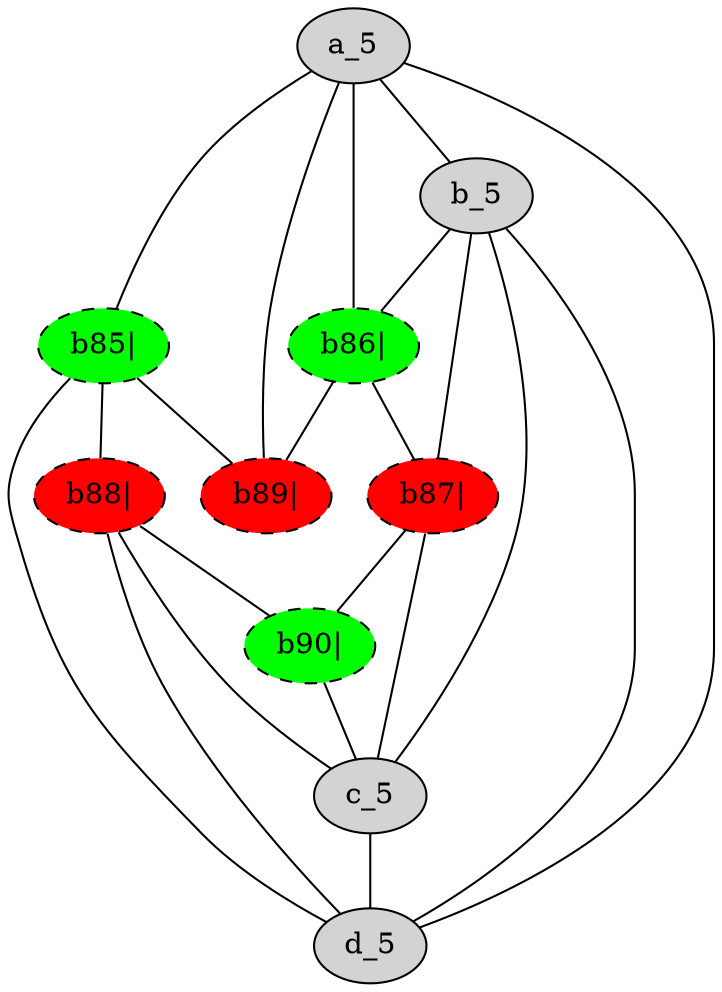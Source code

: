 graph {
node [style="filled"]
"a_5" []
"b_5" []
"b85|" [fillcolor="#00ff00",style="filled,dashed"]
"b86|" [fillcolor="#00ff00",style="filled,dashed"]
"b87|" [fillcolor="#ff0000",style="filled,dashed"]
"b88|" [fillcolor="#ff0000",style="filled,dashed"]
"b89|" [fillcolor="#ff0000",style="filled,dashed"]
"b90|" [fillcolor="#00ff00",style="filled,dashed"]
"c_5" []
"d_5" []
"a_5" -- "b_5"
"a_5" -- "b85|"
"a_5" -- "b86|"
"a_5" -- "b89|"
"a_5" -- "d_5"
"b_5" -- "b86|"
"b_5" -- "b87|"
"b_5" -- "c_5"
"b_5" -- "d_5"
"b85|" -- "b88|"
"b85|" -- "b89|"
"b85|" -- "d_5"
"b86|" -- "b87|"
"b86|" -- "b89|"
"b87|" -- "b90|"
"b87|" -- "c_5"
"b88|" -- "b90|"
"b88|" -- "c_5"
"b88|" -- "d_5"
"b90|" -- "c_5"
"c_5" -- "d_5"
}
